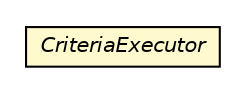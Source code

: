 #!/usr/local/bin/dot
#
# Class diagram 
# Generated by UMLGraph version 5.1 (http://www.umlgraph.org/)
#

digraph G {
	edge [fontname="Helvetica",fontsize=10,labelfontname="Helvetica",labelfontsize=10];
	node [fontname="Helvetica",fontsize=10,shape=plaintext];
	nodesep=0.25;
	ranksep=0.5;
	rankdir=LR;
	// com.inn.headstartdemo.dao.annotation.CriteriaExecutor
	c64620 [label=<<table title="com.inn.headstartdemo.dao.annotation.CriteriaExecutor" border="0" cellborder="1" cellspacing="0" cellpadding="2" port="p" bgcolor="lemonChiffon" href="./CriteriaExecutor.html">
		<tr><td><table border="0" cellspacing="0" cellpadding="1">
<tr><td align="center" balign="center"><font face="Helvetica-Oblique"> CriteriaExecutor </font></td></tr>
		</table></td></tr>
		</table>>, fontname="Helvetica", fontcolor="black", fontsize=10.0];
}

